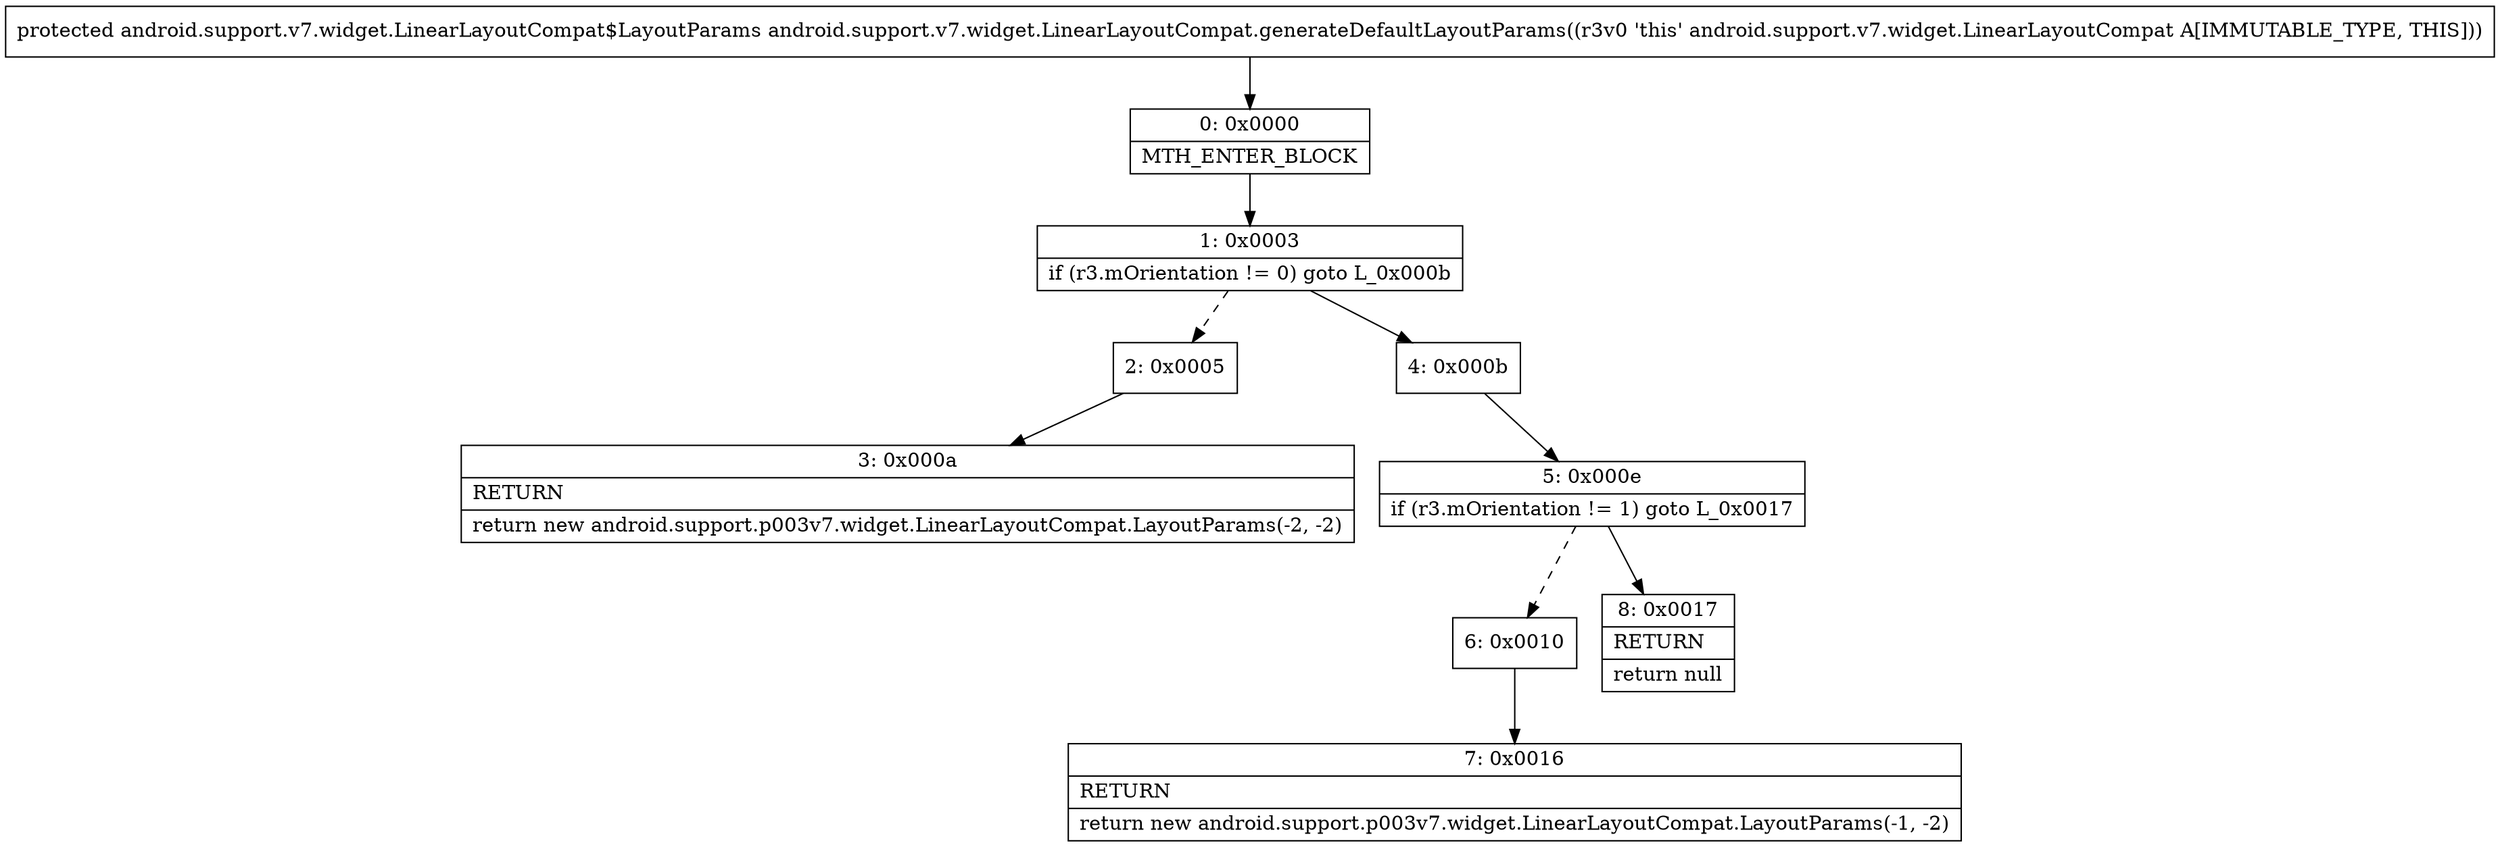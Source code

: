 digraph "CFG forandroid.support.v7.widget.LinearLayoutCompat.generateDefaultLayoutParams()Landroid\/support\/v7\/widget\/LinearLayoutCompat$LayoutParams;" {
Node_0 [shape=record,label="{0\:\ 0x0000|MTH_ENTER_BLOCK\l}"];
Node_1 [shape=record,label="{1\:\ 0x0003|if (r3.mOrientation != 0) goto L_0x000b\l}"];
Node_2 [shape=record,label="{2\:\ 0x0005}"];
Node_3 [shape=record,label="{3\:\ 0x000a|RETURN\l|return new android.support.p003v7.widget.LinearLayoutCompat.LayoutParams(\-2, \-2)\l}"];
Node_4 [shape=record,label="{4\:\ 0x000b}"];
Node_5 [shape=record,label="{5\:\ 0x000e|if (r3.mOrientation != 1) goto L_0x0017\l}"];
Node_6 [shape=record,label="{6\:\ 0x0010}"];
Node_7 [shape=record,label="{7\:\ 0x0016|RETURN\l|return new android.support.p003v7.widget.LinearLayoutCompat.LayoutParams(\-1, \-2)\l}"];
Node_8 [shape=record,label="{8\:\ 0x0017|RETURN\l|return null\l}"];
MethodNode[shape=record,label="{protected android.support.v7.widget.LinearLayoutCompat$LayoutParams android.support.v7.widget.LinearLayoutCompat.generateDefaultLayoutParams((r3v0 'this' android.support.v7.widget.LinearLayoutCompat A[IMMUTABLE_TYPE, THIS])) }"];
MethodNode -> Node_0;
Node_0 -> Node_1;
Node_1 -> Node_2[style=dashed];
Node_1 -> Node_4;
Node_2 -> Node_3;
Node_4 -> Node_5;
Node_5 -> Node_6[style=dashed];
Node_5 -> Node_8;
Node_6 -> Node_7;
}

